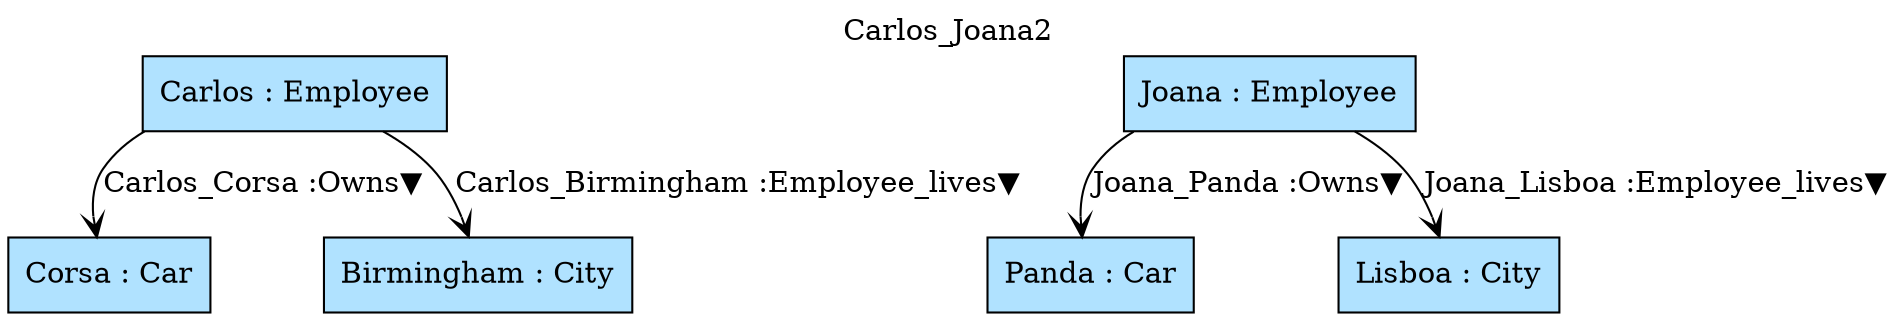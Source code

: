digraph {graph[label=Carlos_Joana2,labelloc=tl,labelfontsize=12];
"Corsa"[shape=box,fillcolor=lightskyblue1,style = filled,label="Corsa : Car"];
"Panda"[shape=box,fillcolor=lightskyblue1,style = filled,label="Panda : Car"];
"Joana"[shape=box,fillcolor=lightskyblue1,style = filled,label="Joana : Employee"];
"Lisboa"[shape=box,fillcolor=lightskyblue1,style = filled,label="Lisboa : City"];
"Carlos"[shape=box,fillcolor=lightskyblue1,style = filled,label="Carlos : Employee"];
"Birmingham"[shape=box,fillcolor=lightskyblue1,style = filled,label="Birmingham : City"];

"Carlos"->"Corsa"[label="Carlos_Corsa :Owns▼",arrowhead=vee];
"Joana"->"Panda"[label="Joana_Panda :Owns▼",arrowhead=vee];
"Joana"->"Lisboa"[label="Joana_Lisboa :Employee_lives▼",arrowhead=vee];
"Carlos"->"Birmingham"[label="Carlos_Birmingham :Employee_lives▼",arrowhead=vee];
}
